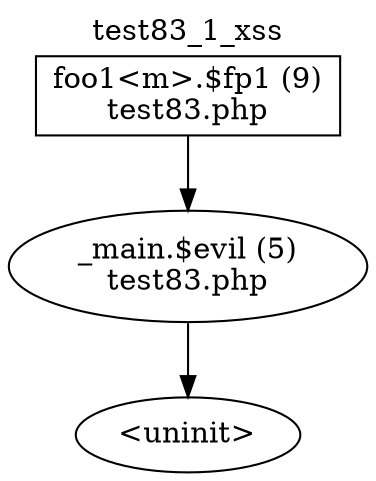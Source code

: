 digraph cfg {
  label="test83_1_xss";
  labelloc=t;
  n1 [shape=box, label="foo1<m>.$fp1 (9)\ntest83.php"];
  n2 [shape=ellipse, label="_main.$evil (5)\ntest83.php"];
  n3 [shape=ellipse, label="<uninit>"];
  n1 -> n2;
  n2 -> n3;
}
